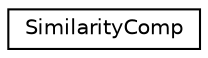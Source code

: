 digraph "Graphical Class Hierarchy"
{
  edge [fontname="Helvetica",fontsize="10",labelfontname="Helvetica",labelfontsize="10"];
  node [fontname="Helvetica",fontsize="10",shape=record];
  rankdir="LR";
  Node1 [label="SimilarityComp",height=0.2,width=0.4,color="black", fillcolor="white", style="filled",URL="$class_similarity_comp.html"];
}
